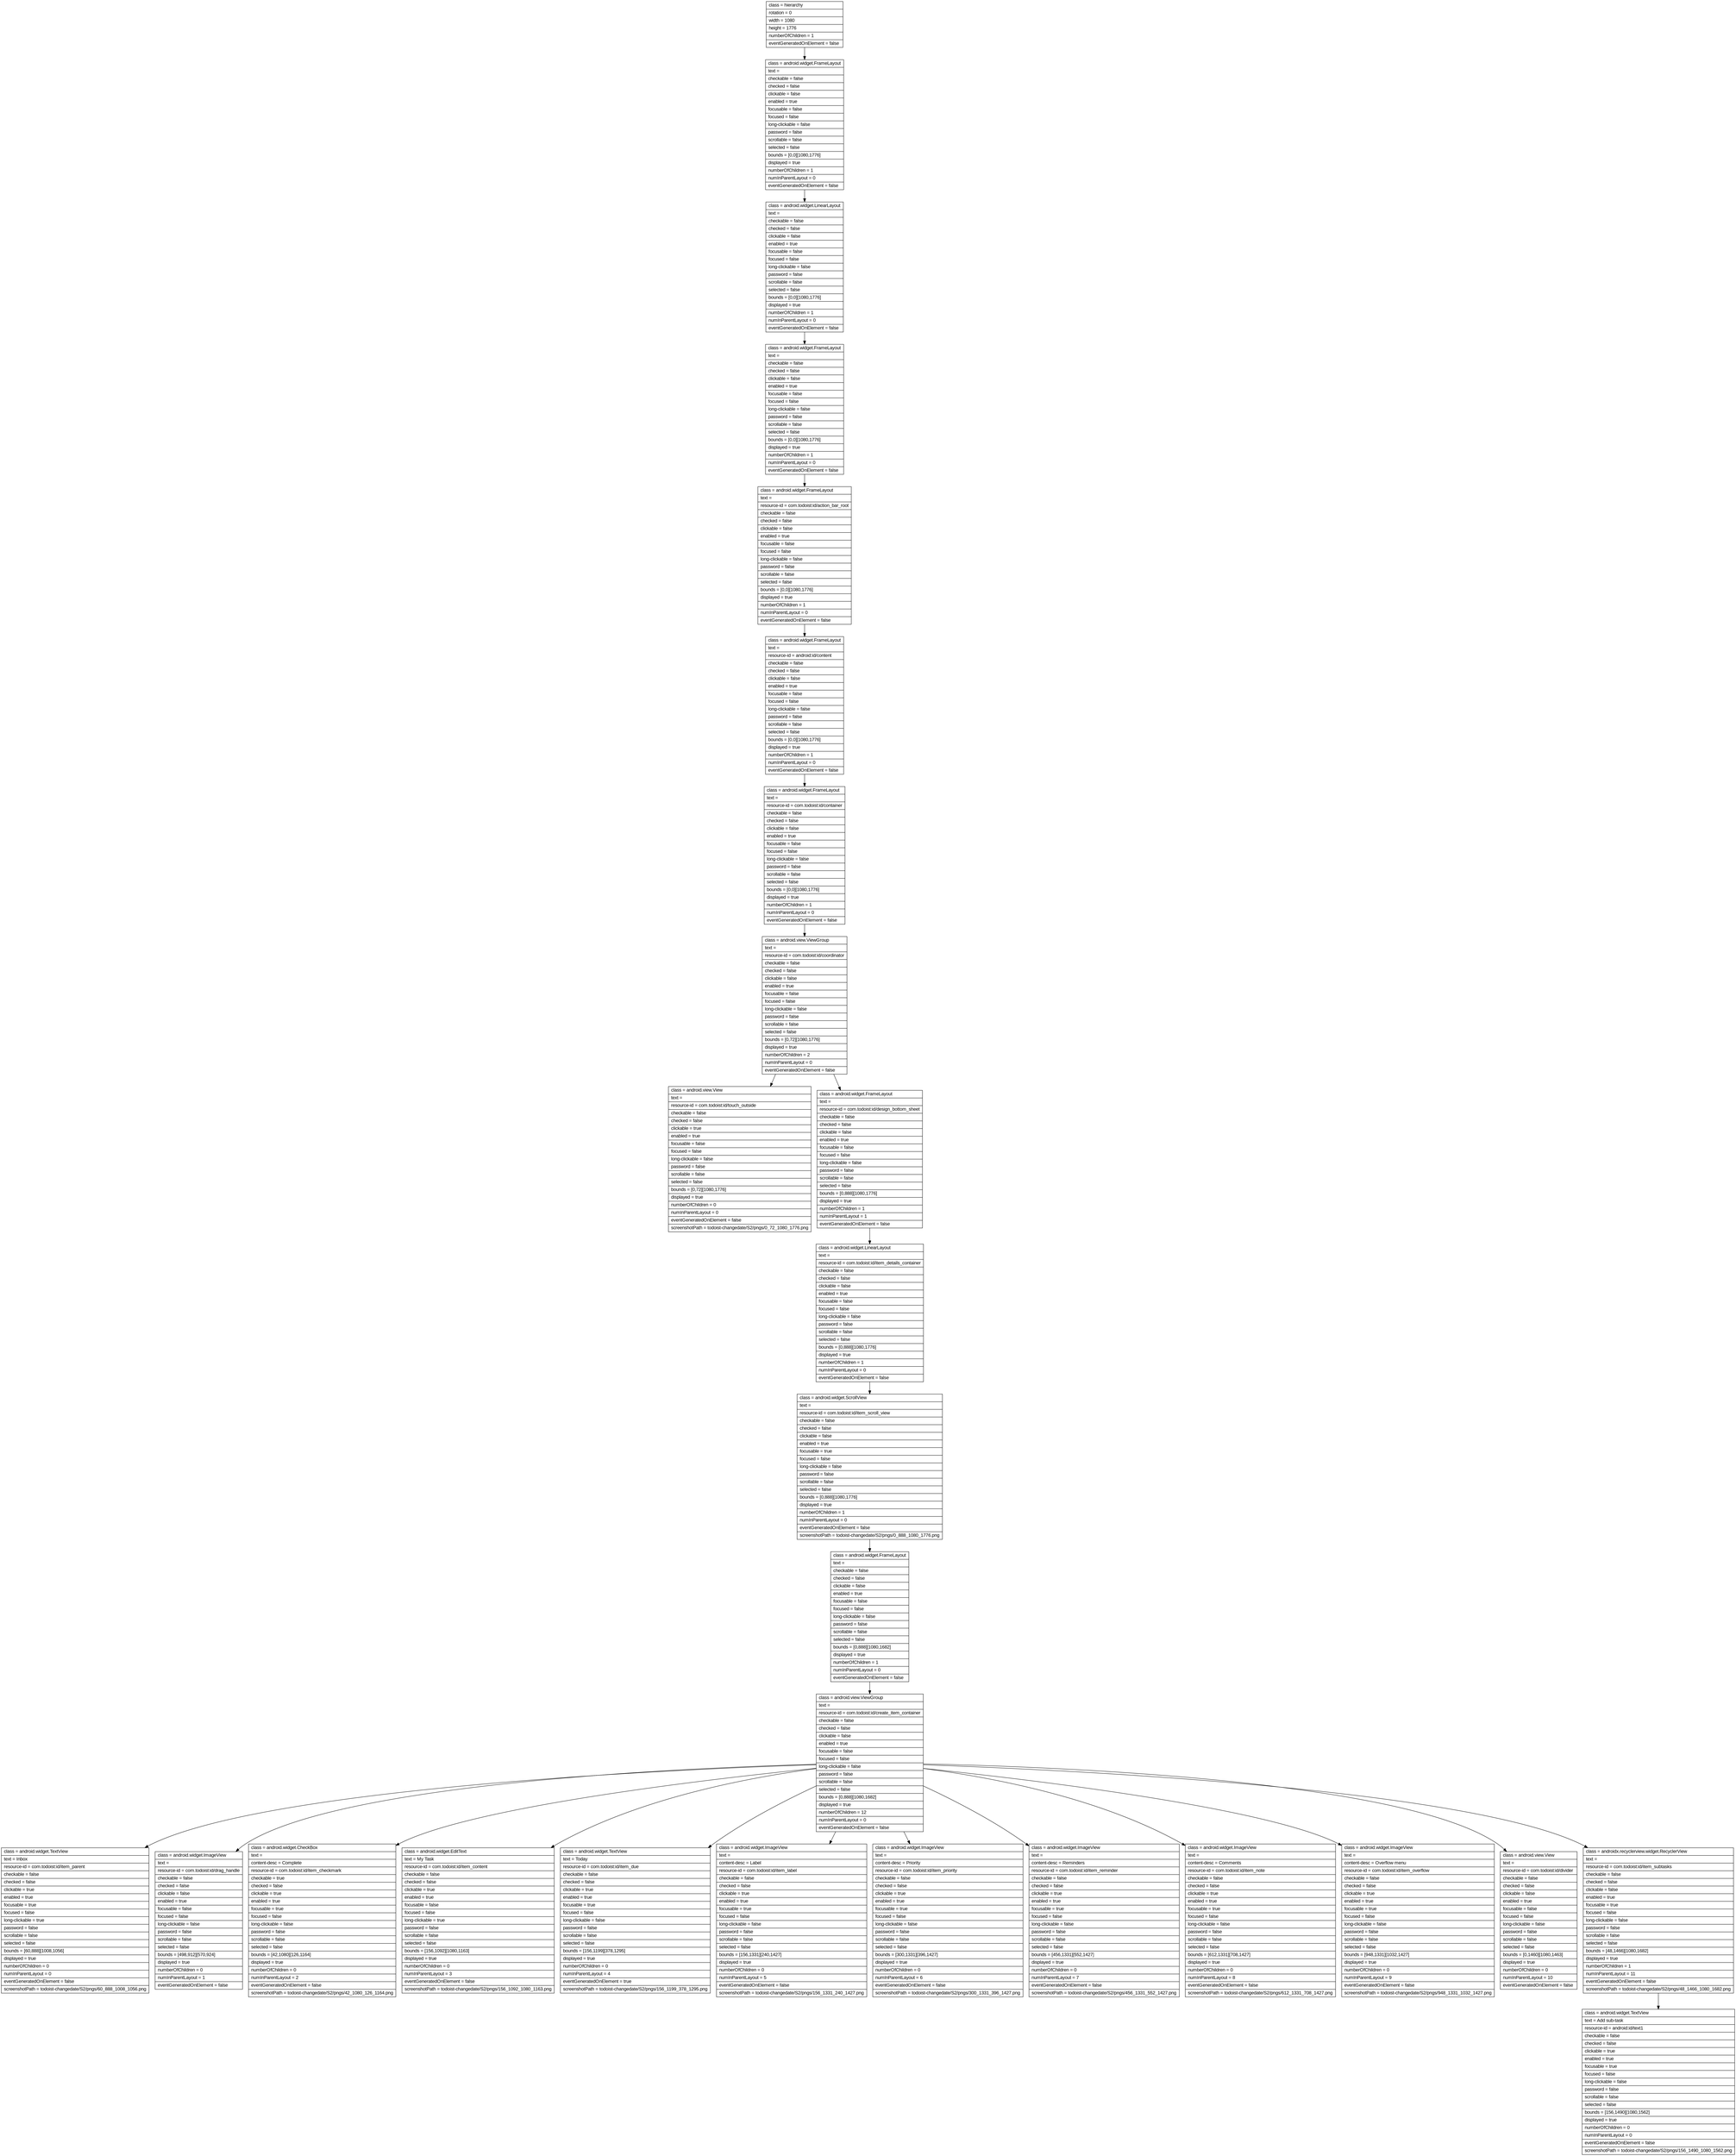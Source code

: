 digraph Layout {

	node [shape=record fontname=Arial];

	0	[label="{class = hierarchy\l|rotation = 0\l|width = 1080\l|height = 1776\l|numberOfChildren = 1\l|eventGeneratedOnElement = false \l}"]
	1	[label="{class = android.widget.FrameLayout\l|text = \l|checkable = false\l|checked = false\l|clickable = false\l|enabled = true\l|focusable = false\l|focused = false\l|long-clickable = false\l|password = false\l|scrollable = false\l|selected = false\l|bounds = [0,0][1080,1776]\l|displayed = true\l|numberOfChildren = 1\l|numInParentLayout = 0\l|eventGeneratedOnElement = false \l}"]
	2	[label="{class = android.widget.LinearLayout\l|text = \l|checkable = false\l|checked = false\l|clickable = false\l|enabled = true\l|focusable = false\l|focused = false\l|long-clickable = false\l|password = false\l|scrollable = false\l|selected = false\l|bounds = [0,0][1080,1776]\l|displayed = true\l|numberOfChildren = 1\l|numInParentLayout = 0\l|eventGeneratedOnElement = false \l}"]
	3	[label="{class = android.widget.FrameLayout\l|text = \l|checkable = false\l|checked = false\l|clickable = false\l|enabled = true\l|focusable = false\l|focused = false\l|long-clickable = false\l|password = false\l|scrollable = false\l|selected = false\l|bounds = [0,0][1080,1776]\l|displayed = true\l|numberOfChildren = 1\l|numInParentLayout = 0\l|eventGeneratedOnElement = false \l}"]
	4	[label="{class = android.widget.FrameLayout\l|text = \l|resource-id = com.todoist:id/action_bar_root\l|checkable = false\l|checked = false\l|clickable = false\l|enabled = true\l|focusable = false\l|focused = false\l|long-clickable = false\l|password = false\l|scrollable = false\l|selected = false\l|bounds = [0,0][1080,1776]\l|displayed = true\l|numberOfChildren = 1\l|numInParentLayout = 0\l|eventGeneratedOnElement = false \l}"]
	5	[label="{class = android.widget.FrameLayout\l|text = \l|resource-id = android:id/content\l|checkable = false\l|checked = false\l|clickable = false\l|enabled = true\l|focusable = false\l|focused = false\l|long-clickable = false\l|password = false\l|scrollable = false\l|selected = false\l|bounds = [0,0][1080,1776]\l|displayed = true\l|numberOfChildren = 1\l|numInParentLayout = 0\l|eventGeneratedOnElement = false \l}"]
	6	[label="{class = android.widget.FrameLayout\l|text = \l|resource-id = com.todoist:id/container\l|checkable = false\l|checked = false\l|clickable = false\l|enabled = true\l|focusable = false\l|focused = false\l|long-clickable = false\l|password = false\l|scrollable = false\l|selected = false\l|bounds = [0,0][1080,1776]\l|displayed = true\l|numberOfChildren = 1\l|numInParentLayout = 0\l|eventGeneratedOnElement = false \l}"]
	7	[label="{class = android.view.ViewGroup\l|text = \l|resource-id = com.todoist:id/coordinator\l|checkable = false\l|checked = false\l|clickable = false\l|enabled = true\l|focusable = false\l|focused = false\l|long-clickable = false\l|password = false\l|scrollable = false\l|selected = false\l|bounds = [0,72][1080,1776]\l|displayed = true\l|numberOfChildren = 2\l|numInParentLayout = 0\l|eventGeneratedOnElement = false \l}"]
	8	[label="{class = android.view.View\l|text = \l|resource-id = com.todoist:id/touch_outside\l|checkable = false\l|checked = false\l|clickable = true\l|enabled = true\l|focusable = false\l|focused = false\l|long-clickable = false\l|password = false\l|scrollable = false\l|selected = false\l|bounds = [0,72][1080,1776]\l|displayed = true\l|numberOfChildren = 0\l|numInParentLayout = 0\l|eventGeneratedOnElement = false \l|screenshotPath = todoist-changedate/S2/pngs/0_72_1080_1776.png\l}"]
	9	[label="{class = android.widget.FrameLayout\l|text = \l|resource-id = com.todoist:id/design_bottom_sheet\l|checkable = false\l|checked = false\l|clickable = false\l|enabled = true\l|focusable = false\l|focused = false\l|long-clickable = false\l|password = false\l|scrollable = false\l|selected = false\l|bounds = [0,888][1080,1776]\l|displayed = true\l|numberOfChildren = 1\l|numInParentLayout = 1\l|eventGeneratedOnElement = false \l}"]
	10	[label="{class = android.widget.LinearLayout\l|text = \l|resource-id = com.todoist:id/item_details_container\l|checkable = false\l|checked = false\l|clickable = false\l|enabled = true\l|focusable = false\l|focused = false\l|long-clickable = false\l|password = false\l|scrollable = false\l|selected = false\l|bounds = [0,888][1080,1776]\l|displayed = true\l|numberOfChildren = 1\l|numInParentLayout = 0\l|eventGeneratedOnElement = false \l}"]
	11	[label="{class = android.widget.ScrollView\l|text = \l|resource-id = com.todoist:id/item_scroll_view\l|checkable = false\l|checked = false\l|clickable = false\l|enabled = true\l|focusable = true\l|focused = false\l|long-clickable = false\l|password = false\l|scrollable = false\l|selected = false\l|bounds = [0,888][1080,1776]\l|displayed = true\l|numberOfChildren = 1\l|numInParentLayout = 0\l|eventGeneratedOnElement = false \l|screenshotPath = todoist-changedate/S2/pngs/0_888_1080_1776.png\l}"]
	12	[label="{class = android.widget.FrameLayout\l|text = \l|checkable = false\l|checked = false\l|clickable = false\l|enabled = true\l|focusable = false\l|focused = false\l|long-clickable = false\l|password = false\l|scrollable = false\l|selected = false\l|bounds = [0,888][1080,1682]\l|displayed = true\l|numberOfChildren = 1\l|numInParentLayout = 0\l|eventGeneratedOnElement = false \l}"]
	13	[label="{class = android.view.ViewGroup\l|text = \l|resource-id = com.todoist:id/create_item_container\l|checkable = false\l|checked = false\l|clickable = false\l|enabled = true\l|focusable = false\l|focused = false\l|long-clickable = false\l|password = false\l|scrollable = false\l|selected = false\l|bounds = [0,888][1080,1682]\l|displayed = true\l|numberOfChildren = 12\l|numInParentLayout = 0\l|eventGeneratedOnElement = false \l}"]
	14	[label="{class = android.widget.TextView\l|text =   Inbox\l|resource-id = com.todoist:id/item_parent\l|checkable = false\l|checked = false\l|clickable = true\l|enabled = true\l|focusable = true\l|focused = false\l|long-clickable = true\l|password = false\l|scrollable = false\l|selected = false\l|bounds = [60,888][1008,1056]\l|displayed = true\l|numberOfChildren = 0\l|numInParentLayout = 0\l|eventGeneratedOnElement = false \l|screenshotPath = todoist-changedate/S2/pngs/60_888_1008_1056.png\l}"]
	15	[label="{class = android.widget.ImageView\l|text = \l|resource-id = com.todoist:id/drag_handle\l|checkable = false\l|checked = false\l|clickable = false\l|enabled = true\l|focusable = false\l|focused = false\l|long-clickable = false\l|password = false\l|scrollable = false\l|selected = false\l|bounds = [498,912][570,924]\l|displayed = true\l|numberOfChildren = 0\l|numInParentLayout = 1\l|eventGeneratedOnElement = false \l}"]
	16	[label="{class = android.widget.CheckBox\l|text = \l|content-desc = Complete\l|resource-id = com.todoist:id/item_checkmark\l|checkable = true\l|checked = false\l|clickable = true\l|enabled = true\l|focusable = true\l|focused = false\l|long-clickable = false\l|password = false\l|scrollable = false\l|selected = false\l|bounds = [42,1080][126,1164]\l|displayed = true\l|numberOfChildren = 0\l|numInParentLayout = 2\l|eventGeneratedOnElement = false \l|screenshotPath = todoist-changedate/S2/pngs/42_1080_126_1164.png\l}"]
	17	[label="{class = android.widget.EditText\l|text = My Task​\l|resource-id = com.todoist:id/item_content\l|checkable = false\l|checked = false\l|clickable = true\l|enabled = true\l|focusable = false\l|focused = false\l|long-clickable = true\l|password = false\l|scrollable = false\l|selected = false\l|bounds = [156,1092][1080,1163]\l|displayed = true\l|numberOfChildren = 0\l|numInParentLayout = 3\l|eventGeneratedOnElement = false \l|screenshotPath = todoist-changedate/S2/pngs/156_1092_1080_1163.png\l}"]
	18	[label="{class = android.widget.TextView\l|text = Today\l|resource-id = com.todoist:id/item_due\l|checkable = false\l|checked = false\l|clickable = true\l|enabled = true\l|focusable = true\l|focused = false\l|long-clickable = false\l|password = false\l|scrollable = false\l|selected = false\l|bounds = [156,1199][378,1295]\l|displayed = true\l|numberOfChildren = 0\l|numInParentLayout = 4\l|eventGeneratedOnElement = true \l|screenshotPath = todoist-changedate/S2/pngs/156_1199_378_1295.png\l}"]
	19	[label="{class = android.widget.ImageView\l|text = \l|content-desc = Label\l|resource-id = com.todoist:id/item_label\l|checkable = false\l|checked = false\l|clickable = true\l|enabled = true\l|focusable = true\l|focused = false\l|long-clickable = false\l|password = false\l|scrollable = false\l|selected = false\l|bounds = [156,1331][240,1427]\l|displayed = true\l|numberOfChildren = 0\l|numInParentLayout = 5\l|eventGeneratedOnElement = false \l|screenshotPath = todoist-changedate/S2/pngs/156_1331_240_1427.png\l}"]
	20	[label="{class = android.widget.ImageView\l|text = \l|content-desc = Priority\l|resource-id = com.todoist:id/item_priority\l|checkable = false\l|checked = false\l|clickable = true\l|enabled = true\l|focusable = true\l|focused = false\l|long-clickable = false\l|password = false\l|scrollable = false\l|selected = false\l|bounds = [300,1331][396,1427]\l|displayed = true\l|numberOfChildren = 0\l|numInParentLayout = 6\l|eventGeneratedOnElement = false \l|screenshotPath = todoist-changedate/S2/pngs/300_1331_396_1427.png\l}"]
	21	[label="{class = android.widget.ImageView\l|text = \l|content-desc = Reminders\l|resource-id = com.todoist:id/item_reminder\l|checkable = false\l|checked = false\l|clickable = true\l|enabled = true\l|focusable = true\l|focused = false\l|long-clickable = false\l|password = false\l|scrollable = false\l|selected = false\l|bounds = [456,1331][552,1427]\l|displayed = true\l|numberOfChildren = 0\l|numInParentLayout = 7\l|eventGeneratedOnElement = false \l|screenshotPath = todoist-changedate/S2/pngs/456_1331_552_1427.png\l}"]
	22	[label="{class = android.widget.ImageView\l|text = \l|content-desc = Comments\l|resource-id = com.todoist:id/item_note\l|checkable = false\l|checked = false\l|clickable = true\l|enabled = true\l|focusable = true\l|focused = false\l|long-clickable = false\l|password = false\l|scrollable = false\l|selected = false\l|bounds = [612,1331][708,1427]\l|displayed = true\l|numberOfChildren = 0\l|numInParentLayout = 8\l|eventGeneratedOnElement = false \l|screenshotPath = todoist-changedate/S2/pngs/612_1331_708_1427.png\l}"]
	23	[label="{class = android.widget.ImageView\l|text = \l|content-desc = Overflow menu\l|resource-id = com.todoist:id/item_overflow\l|checkable = false\l|checked = false\l|clickable = true\l|enabled = true\l|focusable = true\l|focused = false\l|long-clickable = false\l|password = false\l|scrollable = false\l|selected = false\l|bounds = [948,1331][1032,1427]\l|displayed = true\l|numberOfChildren = 0\l|numInParentLayout = 9\l|eventGeneratedOnElement = false \l|screenshotPath = todoist-changedate/S2/pngs/948_1331_1032_1427.png\l}"]
	24	[label="{class = android.view.View\l|text = \l|resource-id = com.todoist:id/divider\l|checkable = false\l|checked = false\l|clickable = false\l|enabled = true\l|focusable = false\l|focused = false\l|long-clickable = false\l|password = false\l|scrollable = false\l|selected = false\l|bounds = [0,1460][1080,1463]\l|displayed = true\l|numberOfChildren = 0\l|numInParentLayout = 10\l|eventGeneratedOnElement = false \l}"]
	25	[label="{class = androidx.recyclerview.widget.RecyclerView\l|text = \l|resource-id = com.todoist:id/item_subtasks\l|checkable = false\l|checked = false\l|clickable = false\l|enabled = true\l|focusable = true\l|focused = false\l|long-clickable = false\l|password = false\l|scrollable = false\l|selected = false\l|bounds = [48,1466][1080,1682]\l|displayed = true\l|numberOfChildren = 1\l|numInParentLayout = 11\l|eventGeneratedOnElement = false \l|screenshotPath = todoist-changedate/S2/pngs/48_1466_1080_1682.png\l}"]
	26	[label="{class = android.widget.TextView\l|text = Add sub-task\l|resource-id = android:id/text1\l|checkable = false\l|checked = false\l|clickable = true\l|enabled = true\l|focusable = true\l|focused = false\l|long-clickable = false\l|password = false\l|scrollable = false\l|selected = false\l|bounds = [156,1490][1080,1562]\l|displayed = true\l|numberOfChildren = 0\l|numInParentLayout = 0\l|eventGeneratedOnElement = false \l|screenshotPath = todoist-changedate/S2/pngs/156_1490_1080_1562.png\l}"]


	0 -> 1
	1 -> 2
	2 -> 3
	3 -> 4
	4 -> 5
	5 -> 6
	6 -> 7
	7 -> 8
	7 -> 9
	9 -> 10
	10 -> 11
	11 -> 12
	12 -> 13
	13 -> 14
	13 -> 15
	13 -> 16
	13 -> 17
	13 -> 18
	13 -> 19
	13 -> 20
	13 -> 21
	13 -> 22
	13 -> 23
	13 -> 24
	13 -> 25
	25 -> 26


}
